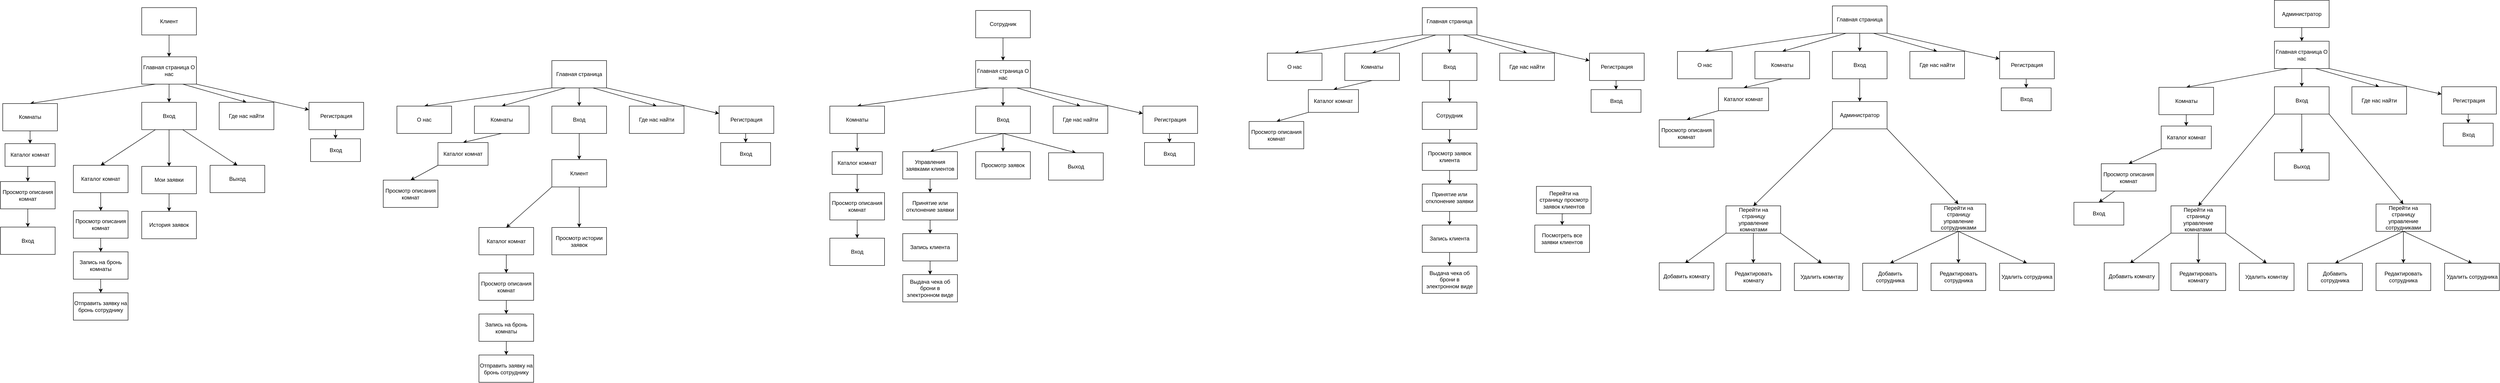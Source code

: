 <mxfile version="21.5.2" type="device">
  <diagram name="Страница 1" id="A2WwaTtH_Nyi1qbBHmY-">
    <mxGraphModel dx="3855" dy="762" grid="1" gridSize="10" guides="1" tooltips="1" connect="1" arrows="1" fold="1" page="1" pageScale="1" pageWidth="827" pageHeight="1169" math="0" shadow="0">
      <root>
        <mxCell id="0" />
        <mxCell id="1" parent="0" />
        <mxCell id="qNvw_LOUscvINvcwRbfD-21" style="rounded=0;orthogonalLoop=1;jettySize=auto;html=1;exitX=0.25;exitY=1;exitDx=0;exitDy=0;entryX=0.5;entryY=0;entryDx=0;entryDy=0;" parent="1" source="qNvw_LOUscvINvcwRbfD-1" target="qNvw_LOUscvINvcwRbfD-4" edge="1">
          <mxGeometry relative="1" as="geometry" />
        </mxCell>
        <mxCell id="qNvw_LOUscvINvcwRbfD-28" style="edgeStyle=orthogonalEdgeStyle;rounded=0;orthogonalLoop=1;jettySize=auto;html=1;exitX=0.5;exitY=1;exitDx=0;exitDy=0;entryX=0.5;entryY=0;entryDx=0;entryDy=0;" parent="1" source="qNvw_LOUscvINvcwRbfD-1" target="qNvw_LOUscvINvcwRbfD-3" edge="1">
          <mxGeometry relative="1" as="geometry" />
        </mxCell>
        <mxCell id="qNvw_LOUscvINvcwRbfD-30" style="rounded=0;orthogonalLoop=1;jettySize=auto;html=1;exitX=0.75;exitY=1;exitDx=0;exitDy=0;entryX=0.5;entryY=0;entryDx=0;entryDy=0;" parent="1" source="qNvw_LOUscvINvcwRbfD-1" target="qNvw_LOUscvINvcwRbfD-5" edge="1">
          <mxGeometry relative="1" as="geometry" />
        </mxCell>
        <mxCell id="qNvw_LOUscvINvcwRbfD-31" style="rounded=0;orthogonalLoop=1;jettySize=auto;html=1;exitX=1;exitY=1;exitDx=0;exitDy=0;" parent="1" source="qNvw_LOUscvINvcwRbfD-1" target="qNvw_LOUscvINvcwRbfD-29" edge="1">
          <mxGeometry relative="1" as="geometry" />
        </mxCell>
        <mxCell id="qNvw_LOUscvINvcwRbfD-1" value="Главная страница О нас" style="rounded=0;whiteSpace=wrap;html=1;" parent="1" vertex="1">
          <mxGeometry x="-160" y="170" width="120" height="60" as="geometry" />
        </mxCell>
        <mxCell id="YPhuPsH5YJ5HcyDzgTlm-132" style="rounded=0;orthogonalLoop=1;jettySize=auto;html=1;exitX=0.5;exitY=1;exitDx=0;exitDy=0;entryX=0.5;entryY=0;entryDx=0;entryDy=0;" parent="1" source="qNvw_LOUscvINvcwRbfD-3" target="qNvw_LOUscvINvcwRbfD-51" edge="1">
          <mxGeometry relative="1" as="geometry" />
        </mxCell>
        <mxCell id="Lb3FxWufLuYTLdqS3nSO-10" style="rounded=0;orthogonalLoop=1;jettySize=auto;html=1;exitX=0.5;exitY=1;exitDx=0;exitDy=0;entryX=0.5;entryY=0;entryDx=0;entryDy=0;" edge="1" parent="1" source="qNvw_LOUscvINvcwRbfD-3" target="Lb3FxWufLuYTLdqS3nSO-9">
          <mxGeometry relative="1" as="geometry" />
        </mxCell>
        <mxCell id="Lb3FxWufLuYTLdqS3nSO-17" style="rounded=0;orthogonalLoop=1;jettySize=auto;html=1;exitX=0.5;exitY=1;exitDx=0;exitDy=0;entryX=0.5;entryY=0;entryDx=0;entryDy=0;" edge="1" parent="1" source="qNvw_LOUscvINvcwRbfD-3" target="Lb3FxWufLuYTLdqS3nSO-15">
          <mxGeometry relative="1" as="geometry" />
        </mxCell>
        <mxCell id="qNvw_LOUscvINvcwRbfD-3" value="Вход" style="rounded=0;whiteSpace=wrap;html=1;" parent="1" vertex="1">
          <mxGeometry x="-160" y="270" width="120" height="60" as="geometry" />
        </mxCell>
        <mxCell id="qNvw_LOUscvINvcwRbfD-17" style="rounded=0;orthogonalLoop=1;jettySize=auto;html=1;exitX=0.5;exitY=1;exitDx=0;exitDy=0;entryX=0.5;entryY=0;entryDx=0;entryDy=0;" parent="1" source="qNvw_LOUscvINvcwRbfD-4" target="qNvw_LOUscvINvcwRbfD-15" edge="1">
          <mxGeometry relative="1" as="geometry" />
        </mxCell>
        <mxCell id="qNvw_LOUscvINvcwRbfD-4" value="Комнаты" style="rounded=0;whiteSpace=wrap;html=1;" parent="1" vertex="1">
          <mxGeometry x="-480" y="270" width="120" height="60" as="geometry" />
        </mxCell>
        <mxCell id="qNvw_LOUscvINvcwRbfD-5" value="Где нас найти" style="rounded=0;whiteSpace=wrap;html=1;" parent="1" vertex="1">
          <mxGeometry x="10" y="270" width="120" height="60" as="geometry" />
        </mxCell>
        <mxCell id="Lb3FxWufLuYTLdqS3nSO-8" style="edgeStyle=orthogonalEdgeStyle;rounded=0;orthogonalLoop=1;jettySize=auto;html=1;exitX=0.5;exitY=1;exitDx=0;exitDy=0;" edge="1" parent="1" source="qNvw_LOUscvINvcwRbfD-15" target="9RItMarEEEMOPiHurpod-1">
          <mxGeometry relative="1" as="geometry" />
        </mxCell>
        <mxCell id="qNvw_LOUscvINvcwRbfD-15" value="Каталог комнат" style="rounded=0;whiteSpace=wrap;html=1;" parent="1" vertex="1">
          <mxGeometry x="-475" y="370" width="110" height="50" as="geometry" />
        </mxCell>
        <mxCell id="qNvw_LOUscvINvcwRbfD-33" style="edgeStyle=orthogonalEdgeStyle;rounded=0;orthogonalLoop=1;jettySize=auto;html=1;exitX=0.5;exitY=1;exitDx=0;exitDy=0;entryX=0.5;entryY=0;entryDx=0;entryDy=0;" parent="1" source="qNvw_LOUscvINvcwRbfD-29" target="qNvw_LOUscvINvcwRbfD-32" edge="1">
          <mxGeometry relative="1" as="geometry" />
        </mxCell>
        <mxCell id="qNvw_LOUscvINvcwRbfD-29" value="Регистрация" style="rounded=0;whiteSpace=wrap;html=1;" parent="1" vertex="1">
          <mxGeometry x="207" y="270" width="120" height="60" as="geometry" />
        </mxCell>
        <mxCell id="qNvw_LOUscvINvcwRbfD-32" value="Вход" style="rounded=0;whiteSpace=wrap;html=1;" parent="1" vertex="1">
          <mxGeometry x="210.5" y="350" width="109.5" height="50" as="geometry" />
        </mxCell>
        <mxCell id="qNvw_LOUscvINvcwRbfD-49" style="rounded=0;orthogonalLoop=1;jettySize=auto;html=1;exitX=0.5;exitY=1;exitDx=0;exitDy=0;entryX=0.5;entryY=0;entryDx=0;entryDy=0;" parent="1" source="qNvw_LOUscvINvcwRbfD-34" target="qNvw_LOUscvINvcwRbfD-47" edge="1">
          <mxGeometry relative="1" as="geometry" />
        </mxCell>
        <mxCell id="9RItMarEEEMOPiHurpod-6" style="rounded=0;orthogonalLoop=1;jettySize=auto;html=1;exitX=0;exitY=1;exitDx=0;exitDy=0;entryX=0.5;entryY=0;entryDx=0;entryDy=0;" parent="1" source="qNvw_LOUscvINvcwRbfD-34" target="9RItMarEEEMOPiHurpod-4" edge="1">
          <mxGeometry relative="1" as="geometry" />
        </mxCell>
        <mxCell id="qNvw_LOUscvINvcwRbfD-34" value="Клиент" style="rounded=0;whiteSpace=wrap;html=1;" parent="1" vertex="1">
          <mxGeometry x="-1090" y="387.5" width="120" height="60" as="geometry" />
        </mxCell>
        <mxCell id="YPhuPsH5YJ5HcyDzgTlm-131" style="edgeStyle=orthogonalEdgeStyle;rounded=0;orthogonalLoop=1;jettySize=auto;html=1;exitX=0.5;exitY=1;exitDx=0;exitDy=0;entryX=0.5;entryY=0;entryDx=0;entryDy=0;" parent="1" source="qNvw_LOUscvINvcwRbfD-35" target="qNvw_LOUscvINvcwRbfD-1" edge="1">
          <mxGeometry relative="1" as="geometry" />
        </mxCell>
        <mxCell id="qNvw_LOUscvINvcwRbfD-35" value="Сотрудник" style="rounded=0;whiteSpace=wrap;html=1;" parent="1" vertex="1">
          <mxGeometry x="-160" y="60" width="120" height="60" as="geometry" />
        </mxCell>
        <mxCell id="9RItMarEEEMOPiHurpod-16" style="edgeStyle=orthogonalEdgeStyle;rounded=0;orthogonalLoop=1;jettySize=auto;html=1;exitX=0.5;exitY=1;exitDx=0;exitDy=0;entryX=0.5;entryY=0;entryDx=0;entryDy=0;" parent="1" source="qNvw_LOUscvINvcwRbfD-40" target="9RItMarEEEMOPiHurpod-15" edge="1">
          <mxGeometry relative="1" as="geometry" />
        </mxCell>
        <mxCell id="qNvw_LOUscvINvcwRbfD-40" value="Просмотр описания комнат" style="rounded=0;whiteSpace=wrap;html=1;" parent="1" vertex="1">
          <mxGeometry x="-1250" y="636.5" width="120" height="60" as="geometry" />
        </mxCell>
        <mxCell id="qNvw_LOUscvINvcwRbfD-42" value="Отправить заявку на бронь сотруднику" style="rounded=0;whiteSpace=wrap;html=1;" parent="1" vertex="1">
          <mxGeometry x="-1250" y="816.5" width="120" height="60" as="geometry" />
        </mxCell>
        <mxCell id="qNvw_LOUscvINvcwRbfD-47" value="Просмотр истории заявок" style="rounded=0;whiteSpace=wrap;html=1;" parent="1" vertex="1">
          <mxGeometry x="-1090" y="536.5" width="120" height="60" as="geometry" />
        </mxCell>
        <mxCell id="qNvw_LOUscvINvcwRbfD-56" style="edgeStyle=orthogonalEdgeStyle;rounded=0;orthogonalLoop=1;jettySize=auto;html=1;exitX=0.5;exitY=1;exitDx=0;exitDy=0;" parent="1" source="qNvw_LOUscvINvcwRbfD-51" target="qNvw_LOUscvINvcwRbfD-52" edge="1">
          <mxGeometry relative="1" as="geometry" />
        </mxCell>
        <mxCell id="qNvw_LOUscvINvcwRbfD-51" value="Управления заявками клиентов" style="rounded=0;whiteSpace=wrap;html=1;" parent="1" vertex="1">
          <mxGeometry x="-320" y="370" width="120" height="60" as="geometry" />
        </mxCell>
        <mxCell id="qNvw_LOUscvINvcwRbfD-57" style="edgeStyle=orthogonalEdgeStyle;rounded=0;orthogonalLoop=1;jettySize=auto;html=1;exitX=0.5;exitY=1;exitDx=0;exitDy=0;entryX=0.5;entryY=0;entryDx=0;entryDy=0;" parent="1" source="qNvw_LOUscvINvcwRbfD-52" target="qNvw_LOUscvINvcwRbfD-53" edge="1">
          <mxGeometry relative="1" as="geometry" />
        </mxCell>
        <mxCell id="qNvw_LOUscvINvcwRbfD-52" value="Принятие или отклонение заявки" style="rounded=0;whiteSpace=wrap;html=1;" parent="1" vertex="1">
          <mxGeometry x="-320" y="460" width="120" height="60" as="geometry" />
        </mxCell>
        <mxCell id="qNvw_LOUscvINvcwRbfD-58" style="edgeStyle=orthogonalEdgeStyle;rounded=0;orthogonalLoop=1;jettySize=auto;html=1;exitX=0.5;exitY=1;exitDx=0;exitDy=0;entryX=0.5;entryY=0;entryDx=0;entryDy=0;" parent="1" source="qNvw_LOUscvINvcwRbfD-53" target="qNvw_LOUscvINvcwRbfD-54" edge="1">
          <mxGeometry relative="1" as="geometry" />
        </mxCell>
        <mxCell id="qNvw_LOUscvINvcwRbfD-53" value="Запись клиента" style="rounded=0;whiteSpace=wrap;html=1;" parent="1" vertex="1">
          <mxGeometry x="-320" y="550" width="120" height="60" as="geometry" />
        </mxCell>
        <mxCell id="qNvw_LOUscvINvcwRbfD-54" value="Выдача чека об брони в электронном виде" style="rounded=0;whiteSpace=wrap;html=1;" parent="1" vertex="1">
          <mxGeometry x="-320" y="640" width="120" height="60" as="geometry" />
        </mxCell>
        <mxCell id="Lb3FxWufLuYTLdqS3nSO-7" style="edgeStyle=orthogonalEdgeStyle;rounded=0;orthogonalLoop=1;jettySize=auto;html=1;exitX=0.5;exitY=1;exitDx=0;exitDy=0;entryX=0.5;entryY=0;entryDx=0;entryDy=0;" edge="1" parent="1" source="9RItMarEEEMOPiHurpod-1" target="Lb3FxWufLuYTLdqS3nSO-6">
          <mxGeometry relative="1" as="geometry" />
        </mxCell>
        <mxCell id="9RItMarEEEMOPiHurpod-1" value="Просмотр описания комнат" style="rounded=0;whiteSpace=wrap;html=1;" parent="1" vertex="1">
          <mxGeometry x="-480" y="460" width="120" height="60" as="geometry" />
        </mxCell>
        <mxCell id="9RItMarEEEMOPiHurpod-5" style="edgeStyle=orthogonalEdgeStyle;rounded=0;orthogonalLoop=1;jettySize=auto;html=1;exitX=0.5;exitY=1;exitDx=0;exitDy=0;entryX=0.5;entryY=0;entryDx=0;entryDy=0;" parent="1" source="9RItMarEEEMOPiHurpod-4" target="qNvw_LOUscvINvcwRbfD-40" edge="1">
          <mxGeometry relative="1" as="geometry" />
        </mxCell>
        <mxCell id="9RItMarEEEMOPiHurpod-4" value="Каталог комнат" style="rounded=0;whiteSpace=wrap;html=1;" parent="1" vertex="1">
          <mxGeometry x="-1250" y="536.5" width="120" height="60" as="geometry" />
        </mxCell>
        <mxCell id="9RItMarEEEMOPiHurpod-17" style="edgeStyle=orthogonalEdgeStyle;rounded=0;orthogonalLoop=1;jettySize=auto;html=1;exitX=0.5;exitY=1;exitDx=0;exitDy=0;entryX=0.5;entryY=0;entryDx=0;entryDy=0;" parent="1" source="9RItMarEEEMOPiHurpod-15" target="qNvw_LOUscvINvcwRbfD-42" edge="1">
          <mxGeometry relative="1" as="geometry" />
        </mxCell>
        <mxCell id="9RItMarEEEMOPiHurpod-15" value="Запись на бронь комнаты" style="rounded=0;whiteSpace=wrap;html=1;" parent="1" vertex="1">
          <mxGeometry x="-1250" y="726.5" width="120" height="60" as="geometry" />
        </mxCell>
        <mxCell id="YPhuPsH5YJ5HcyDzgTlm-18" style="rounded=0;orthogonalLoop=1;jettySize=auto;html=1;exitX=0;exitY=1;exitDx=0;exitDy=0;entryX=0.5;entryY=0;entryDx=0;entryDy=0;" parent="1" source="YPhuPsH5YJ5HcyDzgTlm-23" target="YPhuPsH5YJ5HcyDzgTlm-24" edge="1">
          <mxGeometry relative="1" as="geometry" />
        </mxCell>
        <mxCell id="YPhuPsH5YJ5HcyDzgTlm-19" style="rounded=0;orthogonalLoop=1;jettySize=auto;html=1;exitX=0.25;exitY=1;exitDx=0;exitDy=0;entryX=0.5;entryY=0;entryDx=0;entryDy=0;" parent="1" source="YPhuPsH5YJ5HcyDzgTlm-23" target="YPhuPsH5YJ5HcyDzgTlm-28" edge="1">
          <mxGeometry relative="1" as="geometry" />
        </mxCell>
        <mxCell id="YPhuPsH5YJ5HcyDzgTlm-20" style="edgeStyle=orthogonalEdgeStyle;rounded=0;orthogonalLoop=1;jettySize=auto;html=1;exitX=0.5;exitY=1;exitDx=0;exitDy=0;entryX=0.5;entryY=0;entryDx=0;entryDy=0;" parent="1" source="YPhuPsH5YJ5HcyDzgTlm-23" target="YPhuPsH5YJ5HcyDzgTlm-26" edge="1">
          <mxGeometry relative="1" as="geometry" />
        </mxCell>
        <mxCell id="YPhuPsH5YJ5HcyDzgTlm-21" style="rounded=0;orthogonalLoop=1;jettySize=auto;html=1;exitX=0.75;exitY=1;exitDx=0;exitDy=0;entryX=0.5;entryY=0;entryDx=0;entryDy=0;" parent="1" source="YPhuPsH5YJ5HcyDzgTlm-23" target="YPhuPsH5YJ5HcyDzgTlm-29" edge="1">
          <mxGeometry relative="1" as="geometry" />
        </mxCell>
        <mxCell id="YPhuPsH5YJ5HcyDzgTlm-22" style="rounded=0;orthogonalLoop=1;jettySize=auto;html=1;exitX=1;exitY=1;exitDx=0;exitDy=0;" parent="1" source="YPhuPsH5YJ5HcyDzgTlm-23" target="YPhuPsH5YJ5HcyDzgTlm-33" edge="1">
          <mxGeometry relative="1" as="geometry" />
        </mxCell>
        <mxCell id="YPhuPsH5YJ5HcyDzgTlm-23" value="Главная страница" style="rounded=0;whiteSpace=wrap;html=1;" parent="1" vertex="1">
          <mxGeometry x="1720" y="50" width="120" height="60" as="geometry" />
        </mxCell>
        <mxCell id="YPhuPsH5YJ5HcyDzgTlm-24" value="О нас" style="rounded=0;whiteSpace=wrap;html=1;" parent="1" vertex="1">
          <mxGeometry x="1380" y="150" width="120" height="60" as="geometry" />
        </mxCell>
        <mxCell id="YPhuPsH5YJ5HcyDzgTlm-25" style="edgeStyle=orthogonalEdgeStyle;rounded=0;orthogonalLoop=1;jettySize=auto;html=1;exitX=0.5;exitY=1;exitDx=0;exitDy=0;entryX=0.5;entryY=0;entryDx=0;entryDy=0;" parent="1" source="YPhuPsH5YJ5HcyDzgTlm-26" target="YPhuPsH5YJ5HcyDzgTlm-38" edge="1">
          <mxGeometry relative="1" as="geometry" />
        </mxCell>
        <mxCell id="YPhuPsH5YJ5HcyDzgTlm-26" value="Вход" style="rounded=0;whiteSpace=wrap;html=1;" parent="1" vertex="1">
          <mxGeometry x="1720" y="150" width="120" height="60" as="geometry" />
        </mxCell>
        <mxCell id="YPhuPsH5YJ5HcyDzgTlm-27" style="rounded=0;orthogonalLoop=1;jettySize=auto;html=1;exitX=0.5;exitY=1;exitDx=0;exitDy=0;entryX=0.5;entryY=0;entryDx=0;entryDy=0;" parent="1" source="YPhuPsH5YJ5HcyDzgTlm-28" target="YPhuPsH5YJ5HcyDzgTlm-31" edge="1">
          <mxGeometry relative="1" as="geometry" />
        </mxCell>
        <mxCell id="YPhuPsH5YJ5HcyDzgTlm-28" value="Комнаты" style="rounded=0;whiteSpace=wrap;html=1;" parent="1" vertex="1">
          <mxGeometry x="1550" y="150" width="120" height="60" as="geometry" />
        </mxCell>
        <mxCell id="YPhuPsH5YJ5HcyDzgTlm-29" value="Где нас найти" style="rounded=0;whiteSpace=wrap;html=1;" parent="1" vertex="1">
          <mxGeometry x="1890" y="150" width="120" height="60" as="geometry" />
        </mxCell>
        <mxCell id="YPhuPsH5YJ5HcyDzgTlm-30" style="rounded=0;orthogonalLoop=1;jettySize=auto;html=1;exitX=0;exitY=1;exitDx=0;exitDy=0;entryX=0.5;entryY=0;entryDx=0;entryDy=0;" parent="1" source="YPhuPsH5YJ5HcyDzgTlm-31" target="YPhuPsH5YJ5HcyDzgTlm-54" edge="1">
          <mxGeometry relative="1" as="geometry" />
        </mxCell>
        <mxCell id="YPhuPsH5YJ5HcyDzgTlm-31" value="Каталог комнат" style="rounded=0;whiteSpace=wrap;html=1;" parent="1" vertex="1">
          <mxGeometry x="1470" y="230" width="110" height="50" as="geometry" />
        </mxCell>
        <mxCell id="YPhuPsH5YJ5HcyDzgTlm-32" style="edgeStyle=orthogonalEdgeStyle;rounded=0;orthogonalLoop=1;jettySize=auto;html=1;exitX=0.5;exitY=1;exitDx=0;exitDy=0;entryX=0.5;entryY=0;entryDx=0;entryDy=0;" parent="1" source="YPhuPsH5YJ5HcyDzgTlm-33" target="YPhuPsH5YJ5HcyDzgTlm-34" edge="1">
          <mxGeometry relative="1" as="geometry" />
        </mxCell>
        <mxCell id="YPhuPsH5YJ5HcyDzgTlm-33" value="Регистрация" style="rounded=0;whiteSpace=wrap;html=1;" parent="1" vertex="1">
          <mxGeometry x="2087" y="150" width="120" height="60" as="geometry" />
        </mxCell>
        <mxCell id="YPhuPsH5YJ5HcyDzgTlm-34" value="Вход" style="rounded=0;whiteSpace=wrap;html=1;" parent="1" vertex="1">
          <mxGeometry x="2090.5" y="230" width="109.5" height="50" as="geometry" />
        </mxCell>
        <mxCell id="YPhuPsH5YJ5HcyDzgTlm-35" style="rounded=0;orthogonalLoop=1;jettySize=auto;html=1;exitX=0;exitY=1;exitDx=0;exitDy=0;entryX=0.5;entryY=0;entryDx=0;entryDy=0;" parent="1" source="YPhuPsH5YJ5HcyDzgTlm-38" target="YPhuPsH5YJ5HcyDzgTlm-42" edge="1">
          <mxGeometry relative="1" as="geometry" />
        </mxCell>
        <mxCell id="YPhuPsH5YJ5HcyDzgTlm-36" style="rounded=0;orthogonalLoop=1;jettySize=auto;html=1;exitX=1;exitY=1;exitDx=0;exitDy=0;entryX=0.5;entryY=0;entryDx=0;entryDy=0;" parent="1" source="YPhuPsH5YJ5HcyDzgTlm-38" target="YPhuPsH5YJ5HcyDzgTlm-51" edge="1">
          <mxGeometry relative="1" as="geometry" />
        </mxCell>
        <mxCell id="YPhuPsH5YJ5HcyDzgTlm-38" value="Администратор" style="rounded=0;whiteSpace=wrap;html=1;" parent="1" vertex="1">
          <mxGeometry x="1720" y="260" width="120" height="60" as="geometry" />
        </mxCell>
        <mxCell id="YPhuPsH5YJ5HcyDzgTlm-39" style="rounded=0;orthogonalLoop=1;jettySize=auto;html=1;exitX=0;exitY=1;exitDx=0;exitDy=0;entryX=0.5;entryY=0;entryDx=0;entryDy=0;" parent="1" edge="1">
          <mxGeometry relative="1" as="geometry">
            <mxPoint x="1486.5" y="549" as="sourcePoint" />
            <mxPoint x="1396.5" y="615" as="targetPoint" />
          </mxGeometry>
        </mxCell>
        <mxCell id="YPhuPsH5YJ5HcyDzgTlm-40" style="edgeStyle=orthogonalEdgeStyle;rounded=0;orthogonalLoop=1;jettySize=auto;html=1;exitX=0.5;exitY=1;exitDx=0;exitDy=0;entryX=0.5;entryY=0;entryDx=0;entryDy=0;" parent="1" source="YPhuPsH5YJ5HcyDzgTlm-42" target="YPhuPsH5YJ5HcyDzgTlm-45" edge="1">
          <mxGeometry relative="1" as="geometry" />
        </mxCell>
        <mxCell id="YPhuPsH5YJ5HcyDzgTlm-41" style="rounded=0;orthogonalLoop=1;jettySize=auto;html=1;exitX=1;exitY=1;exitDx=0;exitDy=0;entryX=0.5;entryY=0;entryDx=0;entryDy=0;" parent="1" source="YPhuPsH5YJ5HcyDzgTlm-42" target="YPhuPsH5YJ5HcyDzgTlm-44" edge="1">
          <mxGeometry relative="1" as="geometry" />
        </mxCell>
        <mxCell id="YPhuPsH5YJ5HcyDzgTlm-42" value="Перейти на страницу управление комнатами" style="rounded=0;whiteSpace=wrap;html=1;" parent="1" vertex="1">
          <mxGeometry x="1486.5" y="489" width="120" height="60" as="geometry" />
        </mxCell>
        <mxCell id="YPhuPsH5YJ5HcyDzgTlm-43" value="Добавить комнату" style="rounded=0;whiteSpace=wrap;html=1;" parent="1" vertex="1">
          <mxGeometry x="1340" y="614" width="120" height="60" as="geometry" />
        </mxCell>
        <mxCell id="YPhuPsH5YJ5HcyDzgTlm-44" value="Удалить комнтау" style="rounded=0;whiteSpace=wrap;html=1;" parent="1" vertex="1">
          <mxGeometry x="1636.5" y="615" width="120" height="60" as="geometry" />
        </mxCell>
        <mxCell id="YPhuPsH5YJ5HcyDzgTlm-45" value="Редактировать комнату" style="rounded=0;whiteSpace=wrap;html=1;" parent="1" vertex="1">
          <mxGeometry x="1486.5" y="615" width="120" height="60" as="geometry" />
        </mxCell>
        <mxCell id="YPhuPsH5YJ5HcyDzgTlm-46" style="edgeStyle=orthogonalEdgeStyle;rounded=0;orthogonalLoop=1;jettySize=auto;html=1;exitX=0.5;exitY=1;exitDx=0;exitDy=0;entryX=0.5;entryY=0;entryDx=0;entryDy=0;" parent="1" source="YPhuPsH5YJ5HcyDzgTlm-47" target="YPhuPsH5YJ5HcyDzgTlm-56" edge="1">
          <mxGeometry relative="1" as="geometry" />
        </mxCell>
        <mxCell id="YPhuPsH5YJ5HcyDzgTlm-47" value="Перейти на страницу просмотр заявок клиентов" style="rounded=0;whiteSpace=wrap;html=1;" parent="1" vertex="1">
          <mxGeometry x="1070.5" y="446.25" width="120" height="60" as="geometry" />
        </mxCell>
        <mxCell id="YPhuPsH5YJ5HcyDzgTlm-48" style="rounded=0;orthogonalLoop=1;jettySize=auto;html=1;exitX=0.5;exitY=1;exitDx=0;exitDy=0;entryX=0.5;entryY=0;entryDx=0;entryDy=0;" parent="1" source="YPhuPsH5YJ5HcyDzgTlm-51" target="YPhuPsH5YJ5HcyDzgTlm-52" edge="1">
          <mxGeometry relative="1" as="geometry" />
        </mxCell>
        <mxCell id="YPhuPsH5YJ5HcyDzgTlm-49" style="edgeStyle=orthogonalEdgeStyle;rounded=0;orthogonalLoop=1;jettySize=auto;html=1;exitX=0.5;exitY=1;exitDx=0;exitDy=0;entryX=0.5;entryY=0;entryDx=0;entryDy=0;" parent="1" source="YPhuPsH5YJ5HcyDzgTlm-51" target="YPhuPsH5YJ5HcyDzgTlm-55" edge="1">
          <mxGeometry relative="1" as="geometry" />
        </mxCell>
        <mxCell id="YPhuPsH5YJ5HcyDzgTlm-50" style="rounded=0;orthogonalLoop=1;jettySize=auto;html=1;exitX=0.5;exitY=1;exitDx=0;exitDy=0;entryX=0.5;entryY=0;entryDx=0;entryDy=0;" parent="1" source="YPhuPsH5YJ5HcyDzgTlm-51" target="YPhuPsH5YJ5HcyDzgTlm-53" edge="1">
          <mxGeometry relative="1" as="geometry" />
        </mxCell>
        <mxCell id="YPhuPsH5YJ5HcyDzgTlm-51" value="Перейти на страницу управление сотрудниками" style="rounded=0;whiteSpace=wrap;html=1;" parent="1" vertex="1">
          <mxGeometry x="1936.5" y="485" width="120" height="60" as="geometry" />
        </mxCell>
        <mxCell id="YPhuPsH5YJ5HcyDzgTlm-52" value="Добавить сотрудника" style="rounded=0;whiteSpace=wrap;html=1;" parent="1" vertex="1">
          <mxGeometry x="1786.5" y="615" width="120" height="60" as="geometry" />
        </mxCell>
        <mxCell id="YPhuPsH5YJ5HcyDzgTlm-53" value="Удалить сотрудника" style="rounded=0;whiteSpace=wrap;html=1;" parent="1" vertex="1">
          <mxGeometry x="2087" y="615" width="120" height="60" as="geometry" />
        </mxCell>
        <mxCell id="YPhuPsH5YJ5HcyDzgTlm-54" value="Просмотр описания комнат" style="rounded=0;whiteSpace=wrap;html=1;" parent="1" vertex="1">
          <mxGeometry x="1340" y="300" width="120" height="60" as="geometry" />
        </mxCell>
        <mxCell id="YPhuPsH5YJ5HcyDzgTlm-55" value="Редактировать сотрудника" style="rounded=0;whiteSpace=wrap;html=1;" parent="1" vertex="1">
          <mxGeometry x="1936.5" y="615" width="120" height="60" as="geometry" />
        </mxCell>
        <mxCell id="YPhuPsH5YJ5HcyDzgTlm-56" value="Посмотреть все заявки клиентов" style="rounded=0;whiteSpace=wrap;html=1;" parent="1" vertex="1">
          <mxGeometry x="1067" y="531.25" width="120" height="60" as="geometry" />
        </mxCell>
        <mxCell id="YPhuPsH5YJ5HcyDzgTlm-64" style="rounded=0;orthogonalLoop=1;jettySize=auto;html=1;exitX=0.25;exitY=1;exitDx=0;exitDy=0;entryX=0.5;entryY=0;entryDx=0;entryDy=0;" parent="1" source="YPhuPsH5YJ5HcyDzgTlm-68" target="YPhuPsH5YJ5HcyDzgTlm-75" edge="1">
          <mxGeometry relative="1" as="geometry" />
        </mxCell>
        <mxCell id="YPhuPsH5YJ5HcyDzgTlm-65" style="edgeStyle=orthogonalEdgeStyle;rounded=0;orthogonalLoop=1;jettySize=auto;html=1;exitX=0.5;exitY=1;exitDx=0;exitDy=0;entryX=0.5;entryY=0;entryDx=0;entryDy=0;" parent="1" source="YPhuPsH5YJ5HcyDzgTlm-68" target="YPhuPsH5YJ5HcyDzgTlm-73" edge="1">
          <mxGeometry relative="1" as="geometry" />
        </mxCell>
        <mxCell id="YPhuPsH5YJ5HcyDzgTlm-66" style="rounded=0;orthogonalLoop=1;jettySize=auto;html=1;exitX=0.75;exitY=1;exitDx=0;exitDy=0;entryX=0.5;entryY=0;entryDx=0;entryDy=0;" parent="1" source="YPhuPsH5YJ5HcyDzgTlm-68" target="YPhuPsH5YJ5HcyDzgTlm-76" edge="1">
          <mxGeometry relative="1" as="geometry" />
        </mxCell>
        <mxCell id="YPhuPsH5YJ5HcyDzgTlm-67" style="rounded=0;orthogonalLoop=1;jettySize=auto;html=1;exitX=1;exitY=1;exitDx=0;exitDy=0;" parent="1" source="YPhuPsH5YJ5HcyDzgTlm-68" target="YPhuPsH5YJ5HcyDzgTlm-80" edge="1">
          <mxGeometry relative="1" as="geometry" />
        </mxCell>
        <mxCell id="YPhuPsH5YJ5HcyDzgTlm-68" value="Главная страница О нас" style="rounded=0;whiteSpace=wrap;html=1;" parent="1" vertex="1">
          <mxGeometry x="2690" y="127.5" width="120" height="60" as="geometry" />
        </mxCell>
        <mxCell id="YPhuPsH5YJ5HcyDzgTlm-70" style="rounded=0;orthogonalLoop=1;jettySize=auto;html=1;exitX=0;exitY=1;exitDx=0;exitDy=0;entryX=0.5;entryY=0;entryDx=0;entryDy=0;" parent="1" source="YPhuPsH5YJ5HcyDzgTlm-73" target="YPhuPsH5YJ5HcyDzgTlm-87" edge="1">
          <mxGeometry relative="1" as="geometry" />
        </mxCell>
        <mxCell id="YPhuPsH5YJ5HcyDzgTlm-71" style="rounded=0;orthogonalLoop=1;jettySize=auto;html=1;exitX=1;exitY=1;exitDx=0;exitDy=0;entryX=0.5;entryY=0;entryDx=0;entryDy=0;" parent="1" source="YPhuPsH5YJ5HcyDzgTlm-73" target="YPhuPsH5YJ5HcyDzgTlm-96" edge="1">
          <mxGeometry relative="1" as="geometry" />
        </mxCell>
        <mxCell id="Lb3FxWufLuYTLdqS3nSO-19" style="rounded=0;orthogonalLoop=1;jettySize=auto;html=1;exitX=0.5;exitY=1;exitDx=0;exitDy=0;entryX=0.5;entryY=0;entryDx=0;entryDy=0;" edge="1" parent="1" source="YPhuPsH5YJ5HcyDzgTlm-73" target="Lb3FxWufLuYTLdqS3nSO-18">
          <mxGeometry relative="1" as="geometry" />
        </mxCell>
        <mxCell id="YPhuPsH5YJ5HcyDzgTlm-73" value="Вход" style="rounded=0;whiteSpace=wrap;html=1;" parent="1" vertex="1">
          <mxGeometry x="2690" y="227.5" width="120" height="60" as="geometry" />
        </mxCell>
        <mxCell id="YPhuPsH5YJ5HcyDzgTlm-74" style="rounded=0;orthogonalLoop=1;jettySize=auto;html=1;exitX=0.5;exitY=1;exitDx=0;exitDy=0;entryX=0.5;entryY=0;entryDx=0;entryDy=0;" parent="1" source="YPhuPsH5YJ5HcyDzgTlm-75" target="YPhuPsH5YJ5HcyDzgTlm-78" edge="1">
          <mxGeometry relative="1" as="geometry" />
        </mxCell>
        <mxCell id="YPhuPsH5YJ5HcyDzgTlm-75" value="Комнаты" style="rounded=0;whiteSpace=wrap;html=1;" parent="1" vertex="1">
          <mxGeometry x="2436.5" y="228.75" width="120" height="60" as="geometry" />
        </mxCell>
        <mxCell id="YPhuPsH5YJ5HcyDzgTlm-76" value="Где нас найти" style="rounded=0;whiteSpace=wrap;html=1;" parent="1" vertex="1">
          <mxGeometry x="2860" y="227.5" width="120" height="60" as="geometry" />
        </mxCell>
        <mxCell id="YPhuPsH5YJ5HcyDzgTlm-77" style="rounded=0;orthogonalLoop=1;jettySize=auto;html=1;exitX=0;exitY=1;exitDx=0;exitDy=0;entryX=0.5;entryY=0;entryDx=0;entryDy=0;" parent="1" source="YPhuPsH5YJ5HcyDzgTlm-78" target="YPhuPsH5YJ5HcyDzgTlm-99" edge="1">
          <mxGeometry relative="1" as="geometry" />
        </mxCell>
        <mxCell id="YPhuPsH5YJ5HcyDzgTlm-78" value="Каталог комнат" style="rounded=0;whiteSpace=wrap;html=1;" parent="1" vertex="1">
          <mxGeometry x="2441.5" y="313.75" width="110" height="50" as="geometry" />
        </mxCell>
        <mxCell id="YPhuPsH5YJ5HcyDzgTlm-79" style="edgeStyle=orthogonalEdgeStyle;rounded=0;orthogonalLoop=1;jettySize=auto;html=1;exitX=0.5;exitY=1;exitDx=0;exitDy=0;entryX=0.5;entryY=0;entryDx=0;entryDy=0;" parent="1" source="YPhuPsH5YJ5HcyDzgTlm-80" target="YPhuPsH5YJ5HcyDzgTlm-81" edge="1">
          <mxGeometry relative="1" as="geometry" />
        </mxCell>
        <mxCell id="YPhuPsH5YJ5HcyDzgTlm-80" value="Регистрация" style="rounded=0;whiteSpace=wrap;html=1;" parent="1" vertex="1">
          <mxGeometry x="3057" y="227.5" width="120" height="60" as="geometry" />
        </mxCell>
        <mxCell id="YPhuPsH5YJ5HcyDzgTlm-81" value="Вход" style="rounded=0;whiteSpace=wrap;html=1;" parent="1" vertex="1">
          <mxGeometry x="3060.5" y="307.5" width="109.5" height="50" as="geometry" />
        </mxCell>
        <mxCell id="YPhuPsH5YJ5HcyDzgTlm-82" style="edgeStyle=orthogonalEdgeStyle;rounded=0;orthogonalLoop=1;jettySize=auto;html=1;exitX=0.5;exitY=1;exitDx=0;exitDy=0;entryX=0.5;entryY=0;entryDx=0;entryDy=0;" parent="1" source="YPhuPsH5YJ5HcyDzgTlm-83" target="YPhuPsH5YJ5HcyDzgTlm-68" edge="1">
          <mxGeometry relative="1" as="geometry" />
        </mxCell>
        <mxCell id="YPhuPsH5YJ5HcyDzgTlm-83" value="Администратор" style="rounded=0;whiteSpace=wrap;html=1;" parent="1" vertex="1">
          <mxGeometry x="2690" y="37.5" width="120" height="60" as="geometry" />
        </mxCell>
        <mxCell id="YPhuPsH5YJ5HcyDzgTlm-84" style="rounded=0;orthogonalLoop=1;jettySize=auto;html=1;exitX=0;exitY=1;exitDx=0;exitDy=0;entryX=0.5;entryY=0;entryDx=0;entryDy=0;" parent="1" edge="1">
          <mxGeometry relative="1" as="geometry">
            <mxPoint x="2463" y="549" as="sourcePoint" />
            <mxPoint x="2373" y="615" as="targetPoint" />
          </mxGeometry>
        </mxCell>
        <mxCell id="YPhuPsH5YJ5HcyDzgTlm-85" style="edgeStyle=orthogonalEdgeStyle;rounded=0;orthogonalLoop=1;jettySize=auto;html=1;exitX=0.5;exitY=1;exitDx=0;exitDy=0;entryX=0.5;entryY=0;entryDx=0;entryDy=0;" parent="1" source="YPhuPsH5YJ5HcyDzgTlm-87" target="YPhuPsH5YJ5HcyDzgTlm-90" edge="1">
          <mxGeometry relative="1" as="geometry" />
        </mxCell>
        <mxCell id="YPhuPsH5YJ5HcyDzgTlm-86" style="rounded=0;orthogonalLoop=1;jettySize=auto;html=1;exitX=1;exitY=1;exitDx=0;exitDy=0;entryX=0.5;entryY=0;entryDx=0;entryDy=0;" parent="1" source="YPhuPsH5YJ5HcyDzgTlm-87" target="YPhuPsH5YJ5HcyDzgTlm-89" edge="1">
          <mxGeometry relative="1" as="geometry" />
        </mxCell>
        <mxCell id="YPhuPsH5YJ5HcyDzgTlm-87" value="Перейти на страницу управление комнатами" style="rounded=0;whiteSpace=wrap;html=1;" parent="1" vertex="1">
          <mxGeometry x="2463" y="489" width="120" height="60" as="geometry" />
        </mxCell>
        <mxCell id="YPhuPsH5YJ5HcyDzgTlm-88" value="Добавить комнату" style="rounded=0;whiteSpace=wrap;html=1;" parent="1" vertex="1">
          <mxGeometry x="2316.5" y="614" width="120" height="60" as="geometry" />
        </mxCell>
        <mxCell id="YPhuPsH5YJ5HcyDzgTlm-89" value="Удалить комнтау" style="rounded=0;whiteSpace=wrap;html=1;" parent="1" vertex="1">
          <mxGeometry x="2613" y="615" width="120" height="60" as="geometry" />
        </mxCell>
        <mxCell id="YPhuPsH5YJ5HcyDzgTlm-90" value="Редактировать комнату" style="rounded=0;whiteSpace=wrap;html=1;" parent="1" vertex="1">
          <mxGeometry x="2463" y="615" width="120" height="60" as="geometry" />
        </mxCell>
        <mxCell id="YPhuPsH5YJ5HcyDzgTlm-93" style="rounded=0;orthogonalLoop=1;jettySize=auto;html=1;exitX=0.5;exitY=1;exitDx=0;exitDy=0;entryX=0.5;entryY=0;entryDx=0;entryDy=0;" parent="1" source="YPhuPsH5YJ5HcyDzgTlm-96" target="YPhuPsH5YJ5HcyDzgTlm-97" edge="1">
          <mxGeometry relative="1" as="geometry" />
        </mxCell>
        <mxCell id="YPhuPsH5YJ5HcyDzgTlm-94" style="edgeStyle=orthogonalEdgeStyle;rounded=0;orthogonalLoop=1;jettySize=auto;html=1;exitX=0.5;exitY=1;exitDx=0;exitDy=0;entryX=0.5;entryY=0;entryDx=0;entryDy=0;" parent="1" source="YPhuPsH5YJ5HcyDzgTlm-96" target="YPhuPsH5YJ5HcyDzgTlm-100" edge="1">
          <mxGeometry relative="1" as="geometry" />
        </mxCell>
        <mxCell id="YPhuPsH5YJ5HcyDzgTlm-95" style="rounded=0;orthogonalLoop=1;jettySize=auto;html=1;exitX=0.5;exitY=1;exitDx=0;exitDy=0;entryX=0.5;entryY=0;entryDx=0;entryDy=0;" parent="1" source="YPhuPsH5YJ5HcyDzgTlm-96" target="YPhuPsH5YJ5HcyDzgTlm-98" edge="1">
          <mxGeometry relative="1" as="geometry" />
        </mxCell>
        <mxCell id="YPhuPsH5YJ5HcyDzgTlm-96" value="Перейти на страницу управление сотрудниками" style="rounded=0;whiteSpace=wrap;html=1;" parent="1" vertex="1">
          <mxGeometry x="2913" y="485" width="120" height="60" as="geometry" />
        </mxCell>
        <mxCell id="YPhuPsH5YJ5HcyDzgTlm-97" value="Добавить сотрудника" style="rounded=0;whiteSpace=wrap;html=1;" parent="1" vertex="1">
          <mxGeometry x="2763" y="615" width="120" height="60" as="geometry" />
        </mxCell>
        <mxCell id="YPhuPsH5YJ5HcyDzgTlm-98" value="Удалить сотрудника" style="rounded=0;whiteSpace=wrap;html=1;" parent="1" vertex="1">
          <mxGeometry x="3063.5" y="615" width="120" height="60" as="geometry" />
        </mxCell>
        <mxCell id="Lb3FxWufLuYTLdqS3nSO-23" style="rounded=0;orthogonalLoop=1;jettySize=auto;html=1;exitX=0.25;exitY=1;exitDx=0;exitDy=0;entryX=0.5;entryY=0;entryDx=0;entryDy=0;" edge="1" parent="1" source="YPhuPsH5YJ5HcyDzgTlm-99" target="Lb3FxWufLuYTLdqS3nSO-20">
          <mxGeometry relative="1" as="geometry" />
        </mxCell>
        <mxCell id="YPhuPsH5YJ5HcyDzgTlm-99" value="Просмотр описания комнат" style="rounded=0;whiteSpace=wrap;html=1;" parent="1" vertex="1">
          <mxGeometry x="2310" y="396.5" width="120" height="60" as="geometry" />
        </mxCell>
        <mxCell id="YPhuPsH5YJ5HcyDzgTlm-100" value="Редактировать сотрудника" style="rounded=0;whiteSpace=wrap;html=1;" parent="1" vertex="1">
          <mxGeometry x="2913" y="615" width="120" height="60" as="geometry" />
        </mxCell>
        <mxCell id="YPhuPsH5YJ5HcyDzgTlm-104" style="rounded=0;orthogonalLoop=1;jettySize=auto;html=1;exitX=0;exitY=1;exitDx=0;exitDy=0;entryX=0.5;entryY=0;entryDx=0;entryDy=0;" parent="1" source="YPhuPsH5YJ5HcyDzgTlm-109" target="YPhuPsH5YJ5HcyDzgTlm-110" edge="1">
          <mxGeometry relative="1" as="geometry" />
        </mxCell>
        <mxCell id="YPhuPsH5YJ5HcyDzgTlm-105" style="rounded=0;orthogonalLoop=1;jettySize=auto;html=1;exitX=0.25;exitY=1;exitDx=0;exitDy=0;entryX=0.5;entryY=0;entryDx=0;entryDy=0;" parent="1" source="YPhuPsH5YJ5HcyDzgTlm-109" target="YPhuPsH5YJ5HcyDzgTlm-114" edge="1">
          <mxGeometry relative="1" as="geometry" />
        </mxCell>
        <mxCell id="YPhuPsH5YJ5HcyDzgTlm-106" style="edgeStyle=orthogonalEdgeStyle;rounded=0;orthogonalLoop=1;jettySize=auto;html=1;exitX=0.5;exitY=1;exitDx=0;exitDy=0;entryX=0.5;entryY=0;entryDx=0;entryDy=0;" parent="1" source="YPhuPsH5YJ5HcyDzgTlm-109" target="YPhuPsH5YJ5HcyDzgTlm-112" edge="1">
          <mxGeometry relative="1" as="geometry" />
        </mxCell>
        <mxCell id="YPhuPsH5YJ5HcyDzgTlm-107" style="rounded=0;orthogonalLoop=1;jettySize=auto;html=1;exitX=0.75;exitY=1;exitDx=0;exitDy=0;entryX=0.5;entryY=0;entryDx=0;entryDy=0;" parent="1" source="YPhuPsH5YJ5HcyDzgTlm-109" target="YPhuPsH5YJ5HcyDzgTlm-115" edge="1">
          <mxGeometry relative="1" as="geometry" />
        </mxCell>
        <mxCell id="YPhuPsH5YJ5HcyDzgTlm-108" style="rounded=0;orthogonalLoop=1;jettySize=auto;html=1;exitX=1;exitY=1;exitDx=0;exitDy=0;" parent="1" source="YPhuPsH5YJ5HcyDzgTlm-109" target="YPhuPsH5YJ5HcyDzgTlm-119" edge="1">
          <mxGeometry relative="1" as="geometry" />
        </mxCell>
        <mxCell id="YPhuPsH5YJ5HcyDzgTlm-109" value="Главная страница" style="rounded=0;whiteSpace=wrap;html=1;" parent="1" vertex="1">
          <mxGeometry x="820" y="53.75" width="120" height="60" as="geometry" />
        </mxCell>
        <mxCell id="YPhuPsH5YJ5HcyDzgTlm-110" value="О нас" style="rounded=0;whiteSpace=wrap;html=1;" parent="1" vertex="1">
          <mxGeometry x="480" y="153.75" width="120" height="60" as="geometry" />
        </mxCell>
        <mxCell id="YPhuPsH5YJ5HcyDzgTlm-111" style="edgeStyle=orthogonalEdgeStyle;rounded=0;orthogonalLoop=1;jettySize=auto;html=1;exitX=0.5;exitY=1;exitDx=0;exitDy=0;entryX=0.5;entryY=0;entryDx=0;entryDy=0;" parent="1" source="YPhuPsH5YJ5HcyDzgTlm-112" target="YPhuPsH5YJ5HcyDzgTlm-122" edge="1">
          <mxGeometry relative="1" as="geometry" />
        </mxCell>
        <mxCell id="YPhuPsH5YJ5HcyDzgTlm-112" value="Вход" style="rounded=0;whiteSpace=wrap;html=1;" parent="1" vertex="1">
          <mxGeometry x="820" y="153.75" width="120" height="60" as="geometry" />
        </mxCell>
        <mxCell id="YPhuPsH5YJ5HcyDzgTlm-113" style="rounded=0;orthogonalLoop=1;jettySize=auto;html=1;exitX=0.5;exitY=1;exitDx=0;exitDy=0;entryX=0.5;entryY=0;entryDx=0;entryDy=0;" parent="1" source="YPhuPsH5YJ5HcyDzgTlm-114" target="YPhuPsH5YJ5HcyDzgTlm-117" edge="1">
          <mxGeometry relative="1" as="geometry" />
        </mxCell>
        <mxCell id="YPhuPsH5YJ5HcyDzgTlm-114" value="Комнаты" style="rounded=0;whiteSpace=wrap;html=1;" parent="1" vertex="1">
          <mxGeometry x="650" y="153.75" width="120" height="60" as="geometry" />
        </mxCell>
        <mxCell id="YPhuPsH5YJ5HcyDzgTlm-115" value="Где нас найти" style="rounded=0;whiteSpace=wrap;html=1;" parent="1" vertex="1">
          <mxGeometry x="990" y="153.75" width="120" height="60" as="geometry" />
        </mxCell>
        <mxCell id="YPhuPsH5YJ5HcyDzgTlm-116" style="rounded=0;orthogonalLoop=1;jettySize=auto;html=1;exitX=0;exitY=1;exitDx=0;exitDy=0;entryX=0.5;entryY=0;entryDx=0;entryDy=0;" parent="1" source="YPhuPsH5YJ5HcyDzgTlm-117" target="YPhuPsH5YJ5HcyDzgTlm-130" edge="1">
          <mxGeometry relative="1" as="geometry" />
        </mxCell>
        <mxCell id="YPhuPsH5YJ5HcyDzgTlm-117" value="Каталог комнат" style="rounded=0;whiteSpace=wrap;html=1;" parent="1" vertex="1">
          <mxGeometry x="570" y="233.75" width="110" height="50" as="geometry" />
        </mxCell>
        <mxCell id="YPhuPsH5YJ5HcyDzgTlm-118" style="edgeStyle=orthogonalEdgeStyle;rounded=0;orthogonalLoop=1;jettySize=auto;html=1;exitX=0.5;exitY=1;exitDx=0;exitDy=0;entryX=0.5;entryY=0;entryDx=0;entryDy=0;" parent="1" source="YPhuPsH5YJ5HcyDzgTlm-119" target="YPhuPsH5YJ5HcyDzgTlm-120" edge="1">
          <mxGeometry relative="1" as="geometry" />
        </mxCell>
        <mxCell id="YPhuPsH5YJ5HcyDzgTlm-119" value="Регистрация" style="rounded=0;whiteSpace=wrap;html=1;" parent="1" vertex="1">
          <mxGeometry x="1187" y="153.75" width="120" height="60" as="geometry" />
        </mxCell>
        <mxCell id="YPhuPsH5YJ5HcyDzgTlm-120" value="Вход" style="rounded=0;whiteSpace=wrap;html=1;" parent="1" vertex="1">
          <mxGeometry x="1190.5" y="233.75" width="109.5" height="50" as="geometry" />
        </mxCell>
        <mxCell id="YPhuPsH5YJ5HcyDzgTlm-121" style="edgeStyle=orthogonalEdgeStyle;rounded=0;orthogonalLoop=1;jettySize=auto;html=1;exitX=0.5;exitY=1;exitDx=0;exitDy=0;" parent="1" source="YPhuPsH5YJ5HcyDzgTlm-122" target="YPhuPsH5YJ5HcyDzgTlm-124" edge="1">
          <mxGeometry relative="1" as="geometry" />
        </mxCell>
        <mxCell id="YPhuPsH5YJ5HcyDzgTlm-122" value="Сотрудник" style="rounded=0;whiteSpace=wrap;html=1;" parent="1" vertex="1">
          <mxGeometry x="820" y="261.25" width="120" height="60" as="geometry" />
        </mxCell>
        <mxCell id="YPhuPsH5YJ5HcyDzgTlm-123" style="edgeStyle=orthogonalEdgeStyle;rounded=0;orthogonalLoop=1;jettySize=auto;html=1;exitX=0.5;exitY=1;exitDx=0;exitDy=0;" parent="1" source="YPhuPsH5YJ5HcyDzgTlm-124" target="YPhuPsH5YJ5HcyDzgTlm-126" edge="1">
          <mxGeometry relative="1" as="geometry" />
        </mxCell>
        <mxCell id="YPhuPsH5YJ5HcyDzgTlm-124" value="Просмотр заявок клиента" style="rounded=0;whiteSpace=wrap;html=1;" parent="1" vertex="1">
          <mxGeometry x="820" y="351.25" width="120" height="60" as="geometry" />
        </mxCell>
        <mxCell id="YPhuPsH5YJ5HcyDzgTlm-125" style="edgeStyle=orthogonalEdgeStyle;rounded=0;orthogonalLoop=1;jettySize=auto;html=1;exitX=0.5;exitY=1;exitDx=0;exitDy=0;entryX=0.5;entryY=0;entryDx=0;entryDy=0;" parent="1" source="YPhuPsH5YJ5HcyDzgTlm-126" target="YPhuPsH5YJ5HcyDzgTlm-128" edge="1">
          <mxGeometry relative="1" as="geometry" />
        </mxCell>
        <mxCell id="YPhuPsH5YJ5HcyDzgTlm-126" value="Принятие или отклонение заявки" style="rounded=0;whiteSpace=wrap;html=1;" parent="1" vertex="1">
          <mxGeometry x="820" y="441.25" width="120" height="60" as="geometry" />
        </mxCell>
        <mxCell id="YPhuPsH5YJ5HcyDzgTlm-127" style="edgeStyle=orthogonalEdgeStyle;rounded=0;orthogonalLoop=1;jettySize=auto;html=1;exitX=0.5;exitY=1;exitDx=0;exitDy=0;entryX=0.5;entryY=0;entryDx=0;entryDy=0;" parent="1" source="YPhuPsH5YJ5HcyDzgTlm-128" target="YPhuPsH5YJ5HcyDzgTlm-129" edge="1">
          <mxGeometry relative="1" as="geometry" />
        </mxCell>
        <mxCell id="YPhuPsH5YJ5HcyDzgTlm-128" value="Запись клиента" style="rounded=0;whiteSpace=wrap;html=1;" parent="1" vertex="1">
          <mxGeometry x="820" y="531.25" width="120" height="60" as="geometry" />
        </mxCell>
        <mxCell id="YPhuPsH5YJ5HcyDzgTlm-129" value="Выдача чека об брони в электронном виде" style="rounded=0;whiteSpace=wrap;html=1;" parent="1" vertex="1">
          <mxGeometry x="820" y="621.25" width="120" height="60" as="geometry" />
        </mxCell>
        <mxCell id="YPhuPsH5YJ5HcyDzgTlm-130" value="Просмотр описания комнат" style="rounded=0;whiteSpace=wrap;html=1;" parent="1" vertex="1">
          <mxGeometry x="440" y="303.75" width="120" height="60" as="geometry" />
        </mxCell>
        <mxCell id="YPhuPsH5YJ5HcyDzgTlm-133" style="rounded=0;orthogonalLoop=1;jettySize=auto;html=1;exitX=0;exitY=1;exitDx=0;exitDy=0;entryX=0.5;entryY=0;entryDx=0;entryDy=0;" parent="1" source="YPhuPsH5YJ5HcyDzgTlm-138" target="YPhuPsH5YJ5HcyDzgTlm-139" edge="1">
          <mxGeometry relative="1" as="geometry" />
        </mxCell>
        <mxCell id="YPhuPsH5YJ5HcyDzgTlm-134" style="rounded=0;orthogonalLoop=1;jettySize=auto;html=1;exitX=0.25;exitY=1;exitDx=0;exitDy=0;entryX=0.5;entryY=0;entryDx=0;entryDy=0;" parent="1" source="YPhuPsH5YJ5HcyDzgTlm-138" target="YPhuPsH5YJ5HcyDzgTlm-143" edge="1">
          <mxGeometry relative="1" as="geometry" />
        </mxCell>
        <mxCell id="YPhuPsH5YJ5HcyDzgTlm-135" style="edgeStyle=orthogonalEdgeStyle;rounded=0;orthogonalLoop=1;jettySize=auto;html=1;exitX=0.5;exitY=1;exitDx=0;exitDy=0;entryX=0.5;entryY=0;entryDx=0;entryDy=0;" parent="1" source="YPhuPsH5YJ5HcyDzgTlm-138" target="YPhuPsH5YJ5HcyDzgTlm-141" edge="1">
          <mxGeometry relative="1" as="geometry" />
        </mxCell>
        <mxCell id="YPhuPsH5YJ5HcyDzgTlm-136" style="rounded=0;orthogonalLoop=1;jettySize=auto;html=1;exitX=0.75;exitY=1;exitDx=0;exitDy=0;entryX=0.5;entryY=0;entryDx=0;entryDy=0;" parent="1" source="YPhuPsH5YJ5HcyDzgTlm-138" target="YPhuPsH5YJ5HcyDzgTlm-144" edge="1">
          <mxGeometry relative="1" as="geometry" />
        </mxCell>
        <mxCell id="YPhuPsH5YJ5HcyDzgTlm-137" style="rounded=0;orthogonalLoop=1;jettySize=auto;html=1;exitX=1;exitY=1;exitDx=0;exitDy=0;" parent="1" source="YPhuPsH5YJ5HcyDzgTlm-138" target="YPhuPsH5YJ5HcyDzgTlm-148" edge="1">
          <mxGeometry relative="1" as="geometry" />
        </mxCell>
        <mxCell id="YPhuPsH5YJ5HcyDzgTlm-138" value="Главная страница" style="rounded=0;whiteSpace=wrap;html=1;" parent="1" vertex="1">
          <mxGeometry x="-1090" y="170" width="120" height="60" as="geometry" />
        </mxCell>
        <mxCell id="YPhuPsH5YJ5HcyDzgTlm-139" value="О нас" style="rounded=0;whiteSpace=wrap;html=1;" parent="1" vertex="1">
          <mxGeometry x="-1430" y="270" width="120" height="60" as="geometry" />
        </mxCell>
        <mxCell id="YPhuPsH5YJ5HcyDzgTlm-161" style="edgeStyle=orthogonalEdgeStyle;rounded=0;orthogonalLoop=1;jettySize=auto;html=1;exitX=0.5;exitY=1;exitDx=0;exitDy=0;entryX=0.5;entryY=0;entryDx=0;entryDy=0;" parent="1" source="YPhuPsH5YJ5HcyDzgTlm-141" target="qNvw_LOUscvINvcwRbfD-34" edge="1">
          <mxGeometry relative="1" as="geometry" />
        </mxCell>
        <mxCell id="YPhuPsH5YJ5HcyDzgTlm-141" value="Вход" style="rounded=0;whiteSpace=wrap;html=1;" parent="1" vertex="1">
          <mxGeometry x="-1090" y="270" width="120" height="60" as="geometry" />
        </mxCell>
        <mxCell id="YPhuPsH5YJ5HcyDzgTlm-142" style="rounded=0;orthogonalLoop=1;jettySize=auto;html=1;exitX=0.5;exitY=1;exitDx=0;exitDy=0;entryX=0.5;entryY=0;entryDx=0;entryDy=0;" parent="1" source="YPhuPsH5YJ5HcyDzgTlm-143" target="YPhuPsH5YJ5HcyDzgTlm-146" edge="1">
          <mxGeometry relative="1" as="geometry" />
        </mxCell>
        <mxCell id="YPhuPsH5YJ5HcyDzgTlm-143" value="Комнаты" style="rounded=0;whiteSpace=wrap;html=1;" parent="1" vertex="1">
          <mxGeometry x="-1260" y="270" width="120" height="60" as="geometry" />
        </mxCell>
        <mxCell id="YPhuPsH5YJ5HcyDzgTlm-144" value="Где нас найти" style="rounded=0;whiteSpace=wrap;html=1;" parent="1" vertex="1">
          <mxGeometry x="-920" y="270" width="120" height="60" as="geometry" />
        </mxCell>
        <mxCell id="YPhuPsH5YJ5HcyDzgTlm-160" style="rounded=0;orthogonalLoop=1;jettySize=auto;html=1;exitX=0;exitY=1;exitDx=0;exitDy=0;entryX=0.5;entryY=0;entryDx=0;entryDy=0;" parent="1" source="YPhuPsH5YJ5HcyDzgTlm-146" target="YPhuPsH5YJ5HcyDzgTlm-159" edge="1">
          <mxGeometry relative="1" as="geometry" />
        </mxCell>
        <mxCell id="YPhuPsH5YJ5HcyDzgTlm-146" value="Каталог комнат" style="rounded=0;whiteSpace=wrap;html=1;" parent="1" vertex="1">
          <mxGeometry x="-1340" y="350" width="110" height="50" as="geometry" />
        </mxCell>
        <mxCell id="YPhuPsH5YJ5HcyDzgTlm-147" style="edgeStyle=orthogonalEdgeStyle;rounded=0;orthogonalLoop=1;jettySize=auto;html=1;exitX=0.5;exitY=1;exitDx=0;exitDy=0;entryX=0.5;entryY=0;entryDx=0;entryDy=0;" parent="1" source="YPhuPsH5YJ5HcyDzgTlm-148" target="YPhuPsH5YJ5HcyDzgTlm-149" edge="1">
          <mxGeometry relative="1" as="geometry" />
        </mxCell>
        <mxCell id="YPhuPsH5YJ5HcyDzgTlm-148" value="Регистрация" style="rounded=0;whiteSpace=wrap;html=1;" parent="1" vertex="1">
          <mxGeometry x="-723" y="270" width="120" height="60" as="geometry" />
        </mxCell>
        <mxCell id="YPhuPsH5YJ5HcyDzgTlm-149" value="Вход" style="rounded=0;whiteSpace=wrap;html=1;" parent="1" vertex="1">
          <mxGeometry x="-719.5" y="350" width="109.5" height="50" as="geometry" />
        </mxCell>
        <mxCell id="YPhuPsH5YJ5HcyDzgTlm-159" value="Просмотр описания комнат" style="rounded=0;whiteSpace=wrap;html=1;" parent="1" vertex="1">
          <mxGeometry x="-1460" y="432.5" width="120" height="60" as="geometry" />
        </mxCell>
        <mxCell id="YPhuPsH5YJ5HcyDzgTlm-191" style="edgeStyle=orthogonalEdgeStyle;rounded=0;orthogonalLoop=1;jettySize=auto;html=1;exitX=0.5;exitY=1;exitDx=0;exitDy=0;entryX=0.5;entryY=0;entryDx=0;entryDy=0;" parent="1" source="YPhuPsH5YJ5HcyDzgTlm-164" target="YPhuPsH5YJ5HcyDzgTlm-178" edge="1">
          <mxGeometry relative="1" as="geometry" />
        </mxCell>
        <mxCell id="YPhuPsH5YJ5HcyDzgTlm-164" value="Клиент" style="rounded=0;whiteSpace=wrap;html=1;" parent="1" vertex="1">
          <mxGeometry x="-1990" y="53.75" width="120" height="60" as="geometry" />
        </mxCell>
        <mxCell id="YPhuPsH5YJ5HcyDzgTlm-165" style="edgeStyle=orthogonalEdgeStyle;rounded=0;orthogonalLoop=1;jettySize=auto;html=1;exitX=0.5;exitY=1;exitDx=0;exitDy=0;entryX=0.5;entryY=0;entryDx=0;entryDy=0;" parent="1" source="YPhuPsH5YJ5HcyDzgTlm-166" target="YPhuPsH5YJ5HcyDzgTlm-172" edge="1">
          <mxGeometry relative="1" as="geometry" />
        </mxCell>
        <mxCell id="YPhuPsH5YJ5HcyDzgTlm-166" value="Просмотр описания комнат" style="rounded=0;whiteSpace=wrap;html=1;" parent="1" vertex="1">
          <mxGeometry x="-2140" y="500" width="120" height="60" as="geometry" />
        </mxCell>
        <mxCell id="YPhuPsH5YJ5HcyDzgTlm-167" value="Отправить заявку на бронь сотруднику" style="rounded=0;whiteSpace=wrap;html=1;" parent="1" vertex="1">
          <mxGeometry x="-2140" y="680" width="120" height="60" as="geometry" />
        </mxCell>
        <mxCell id="Lb3FxWufLuYTLdqS3nSO-3" value="" style="edgeStyle=orthogonalEdgeStyle;rounded=0;orthogonalLoop=1;jettySize=auto;html=1;" edge="1" parent="1" source="YPhuPsH5YJ5HcyDzgTlm-168" target="Lb3FxWufLuYTLdqS3nSO-2">
          <mxGeometry relative="1" as="geometry" />
        </mxCell>
        <mxCell id="YPhuPsH5YJ5HcyDzgTlm-168" value="Мои заявки" style="rounded=0;whiteSpace=wrap;html=1;" parent="1" vertex="1">
          <mxGeometry x="-1990" y="402.38" width="120" height="60" as="geometry" />
        </mxCell>
        <mxCell id="YPhuPsH5YJ5HcyDzgTlm-169" style="edgeStyle=orthogonalEdgeStyle;rounded=0;orthogonalLoop=1;jettySize=auto;html=1;exitX=0.5;exitY=1;exitDx=0;exitDy=0;entryX=0.5;entryY=0;entryDx=0;entryDy=0;" parent="1" source="YPhuPsH5YJ5HcyDzgTlm-170" target="YPhuPsH5YJ5HcyDzgTlm-166" edge="1">
          <mxGeometry relative="1" as="geometry" />
        </mxCell>
        <mxCell id="YPhuPsH5YJ5HcyDzgTlm-170" value="Каталог комнат" style="rounded=0;whiteSpace=wrap;html=1;" parent="1" vertex="1">
          <mxGeometry x="-2140" y="400" width="120" height="60" as="geometry" />
        </mxCell>
        <mxCell id="YPhuPsH5YJ5HcyDzgTlm-171" style="edgeStyle=orthogonalEdgeStyle;rounded=0;orthogonalLoop=1;jettySize=auto;html=1;exitX=0.5;exitY=1;exitDx=0;exitDy=0;entryX=0.5;entryY=0;entryDx=0;entryDy=0;" parent="1" source="YPhuPsH5YJ5HcyDzgTlm-172" target="YPhuPsH5YJ5HcyDzgTlm-167" edge="1">
          <mxGeometry relative="1" as="geometry" />
        </mxCell>
        <mxCell id="YPhuPsH5YJ5HcyDzgTlm-172" value="Запись на бронь комнаты" style="rounded=0;whiteSpace=wrap;html=1;" parent="1" vertex="1">
          <mxGeometry x="-2140" y="590" width="120" height="60" as="geometry" />
        </mxCell>
        <mxCell id="YPhuPsH5YJ5HcyDzgTlm-174" style="rounded=0;orthogonalLoop=1;jettySize=auto;html=1;exitX=0.25;exitY=1;exitDx=0;exitDy=0;entryX=0.5;entryY=0;entryDx=0;entryDy=0;" parent="1" source="YPhuPsH5YJ5HcyDzgTlm-178" target="YPhuPsH5YJ5HcyDzgTlm-183" edge="1">
          <mxGeometry relative="1" as="geometry" />
        </mxCell>
        <mxCell id="YPhuPsH5YJ5HcyDzgTlm-175" style="edgeStyle=orthogonalEdgeStyle;rounded=0;orthogonalLoop=1;jettySize=auto;html=1;exitX=0.5;exitY=1;exitDx=0;exitDy=0;entryX=0.5;entryY=0;entryDx=0;entryDy=0;" parent="1" source="YPhuPsH5YJ5HcyDzgTlm-178" target="YPhuPsH5YJ5HcyDzgTlm-181" edge="1">
          <mxGeometry relative="1" as="geometry" />
        </mxCell>
        <mxCell id="YPhuPsH5YJ5HcyDzgTlm-176" style="rounded=0;orthogonalLoop=1;jettySize=auto;html=1;exitX=0.75;exitY=1;exitDx=0;exitDy=0;entryX=0.5;entryY=0;entryDx=0;entryDy=0;" parent="1" source="YPhuPsH5YJ5HcyDzgTlm-178" target="YPhuPsH5YJ5HcyDzgTlm-184" edge="1">
          <mxGeometry relative="1" as="geometry" />
        </mxCell>
        <mxCell id="YPhuPsH5YJ5HcyDzgTlm-177" style="rounded=0;orthogonalLoop=1;jettySize=auto;html=1;exitX=1;exitY=1;exitDx=0;exitDy=0;" parent="1" source="YPhuPsH5YJ5HcyDzgTlm-178" target="YPhuPsH5YJ5HcyDzgTlm-188" edge="1">
          <mxGeometry relative="1" as="geometry" />
        </mxCell>
        <mxCell id="YPhuPsH5YJ5HcyDzgTlm-178" value="Главная страница О нас" style="rounded=0;whiteSpace=wrap;html=1;" parent="1" vertex="1">
          <mxGeometry x="-1990" y="161.75" width="120" height="60" as="geometry" />
        </mxCell>
        <mxCell id="YPhuPsH5YJ5HcyDzgTlm-192" style="rounded=0;orthogonalLoop=1;jettySize=auto;html=1;exitX=0.25;exitY=1;exitDx=0;exitDy=0;entryX=0.5;entryY=0;entryDx=0;entryDy=0;" parent="1" source="YPhuPsH5YJ5HcyDzgTlm-181" target="YPhuPsH5YJ5HcyDzgTlm-170" edge="1">
          <mxGeometry relative="1" as="geometry" />
        </mxCell>
        <mxCell id="Lb3FxWufLuYTLdqS3nSO-13" style="edgeStyle=orthogonalEdgeStyle;rounded=0;orthogonalLoop=1;jettySize=auto;html=1;exitX=0.5;exitY=1;exitDx=0;exitDy=0;entryX=0.5;entryY=0;entryDx=0;entryDy=0;" edge="1" parent="1" source="YPhuPsH5YJ5HcyDzgTlm-181" target="YPhuPsH5YJ5HcyDzgTlm-168">
          <mxGeometry relative="1" as="geometry" />
        </mxCell>
        <mxCell id="Lb3FxWufLuYTLdqS3nSO-14" style="rounded=0;orthogonalLoop=1;jettySize=auto;html=1;exitX=0.75;exitY=1;exitDx=0;exitDy=0;entryX=0.5;entryY=0;entryDx=0;entryDy=0;" edge="1" parent="1" source="YPhuPsH5YJ5HcyDzgTlm-181" target="Lb3FxWufLuYTLdqS3nSO-11">
          <mxGeometry relative="1" as="geometry" />
        </mxCell>
        <mxCell id="YPhuPsH5YJ5HcyDzgTlm-181" value="Вход" style="rounded=0;whiteSpace=wrap;html=1;" parent="1" vertex="1">
          <mxGeometry x="-1990" y="261.75" width="120" height="60" as="geometry" />
        </mxCell>
        <mxCell id="YPhuPsH5YJ5HcyDzgTlm-182" style="rounded=0;orthogonalLoop=1;jettySize=auto;html=1;exitX=0.5;exitY=1;exitDx=0;exitDy=0;entryX=0.5;entryY=0;entryDx=0;entryDy=0;" parent="1" source="YPhuPsH5YJ5HcyDzgTlm-183" target="YPhuPsH5YJ5HcyDzgTlm-186" edge="1">
          <mxGeometry relative="1" as="geometry" />
        </mxCell>
        <mxCell id="YPhuPsH5YJ5HcyDzgTlm-183" value="Комнаты" style="rounded=0;whiteSpace=wrap;html=1;" parent="1" vertex="1">
          <mxGeometry x="-2295" y="264.38" width="120" height="60" as="geometry" />
        </mxCell>
        <mxCell id="YPhuPsH5YJ5HcyDzgTlm-184" value="Где нас найти" style="rounded=0;whiteSpace=wrap;html=1;" parent="1" vertex="1">
          <mxGeometry x="-1820" y="261.75" width="120" height="60" as="geometry" />
        </mxCell>
        <mxCell id="Lb3FxWufLuYTLdqS3nSO-1" style="edgeStyle=orthogonalEdgeStyle;rounded=0;orthogonalLoop=1;jettySize=auto;html=1;exitX=0.5;exitY=1;exitDx=0;exitDy=0;entryX=0.5;entryY=0;entryDx=0;entryDy=0;" edge="1" parent="1" source="YPhuPsH5YJ5HcyDzgTlm-186" target="YPhuPsH5YJ5HcyDzgTlm-190">
          <mxGeometry relative="1" as="geometry" />
        </mxCell>
        <mxCell id="YPhuPsH5YJ5HcyDzgTlm-186" value="Каталог комнат" style="rounded=0;whiteSpace=wrap;html=1;" parent="1" vertex="1">
          <mxGeometry x="-2290" y="352.38" width="110" height="50" as="geometry" />
        </mxCell>
        <mxCell id="YPhuPsH5YJ5HcyDzgTlm-187" style="edgeStyle=orthogonalEdgeStyle;rounded=0;orthogonalLoop=1;jettySize=auto;html=1;exitX=0.5;exitY=1;exitDx=0;exitDy=0;entryX=0.5;entryY=0;entryDx=0;entryDy=0;" parent="1" source="YPhuPsH5YJ5HcyDzgTlm-188" target="YPhuPsH5YJ5HcyDzgTlm-189" edge="1">
          <mxGeometry relative="1" as="geometry" />
        </mxCell>
        <mxCell id="YPhuPsH5YJ5HcyDzgTlm-188" value="Регистрация" style="rounded=0;whiteSpace=wrap;html=1;" parent="1" vertex="1">
          <mxGeometry x="-1623" y="261.75" width="120" height="60" as="geometry" />
        </mxCell>
        <mxCell id="YPhuPsH5YJ5HcyDzgTlm-189" value="Вход" style="rounded=0;whiteSpace=wrap;html=1;" parent="1" vertex="1">
          <mxGeometry x="-1619.5" y="341.75" width="109.5" height="50" as="geometry" />
        </mxCell>
        <mxCell id="Lb3FxWufLuYTLdqS3nSO-5" value="" style="edgeStyle=orthogonalEdgeStyle;rounded=0;orthogonalLoop=1;jettySize=auto;html=1;" edge="1" parent="1" source="YPhuPsH5YJ5HcyDzgTlm-190" target="Lb3FxWufLuYTLdqS3nSO-4">
          <mxGeometry relative="1" as="geometry" />
        </mxCell>
        <mxCell id="YPhuPsH5YJ5HcyDzgTlm-190" value="Просмотр описания комнат" style="rounded=0;whiteSpace=wrap;html=1;" parent="1" vertex="1">
          <mxGeometry x="-2300" y="435.63" width="120" height="60" as="geometry" />
        </mxCell>
        <mxCell id="Lb3FxWufLuYTLdqS3nSO-2" value="История заявок" style="rounded=0;whiteSpace=wrap;html=1;" vertex="1" parent="1">
          <mxGeometry x="-1990" y="501.25" width="120" height="60" as="geometry" />
        </mxCell>
        <mxCell id="Lb3FxWufLuYTLdqS3nSO-4" value="Вход" style="whiteSpace=wrap;html=1;rounded=0;" vertex="1" parent="1">
          <mxGeometry x="-2300" y="535.63" width="120" height="60" as="geometry" />
        </mxCell>
        <mxCell id="Lb3FxWufLuYTLdqS3nSO-6" value="Вход" style="whiteSpace=wrap;html=1;rounded=0;" vertex="1" parent="1">
          <mxGeometry x="-480" y="560" width="120" height="60" as="geometry" />
        </mxCell>
        <mxCell id="Lb3FxWufLuYTLdqS3nSO-9" value="Просмотр заявок" style="rounded=0;whiteSpace=wrap;html=1;" vertex="1" parent="1">
          <mxGeometry x="-160" y="370" width="120" height="60" as="geometry" />
        </mxCell>
        <mxCell id="Lb3FxWufLuYTLdqS3nSO-11" value="Выход" style="rounded=0;whiteSpace=wrap;html=1;" vertex="1" parent="1">
          <mxGeometry x="-1840" y="400" width="120" height="60" as="geometry" />
        </mxCell>
        <mxCell id="Lb3FxWufLuYTLdqS3nSO-15" value="Выход" style="rounded=0;whiteSpace=wrap;html=1;" vertex="1" parent="1">
          <mxGeometry y="372.5" width="120" height="60" as="geometry" />
        </mxCell>
        <mxCell id="Lb3FxWufLuYTLdqS3nSO-18" value="Выход" style="rounded=0;whiteSpace=wrap;html=1;" vertex="1" parent="1">
          <mxGeometry x="2690" y="372.5" width="120" height="60" as="geometry" />
        </mxCell>
        <mxCell id="Lb3FxWufLuYTLdqS3nSO-20" value="Вход" style="rounded=0;whiteSpace=wrap;html=1;" vertex="1" parent="1">
          <mxGeometry x="2250" y="481.25" width="109.5" height="50" as="geometry" />
        </mxCell>
      </root>
    </mxGraphModel>
  </diagram>
</mxfile>
